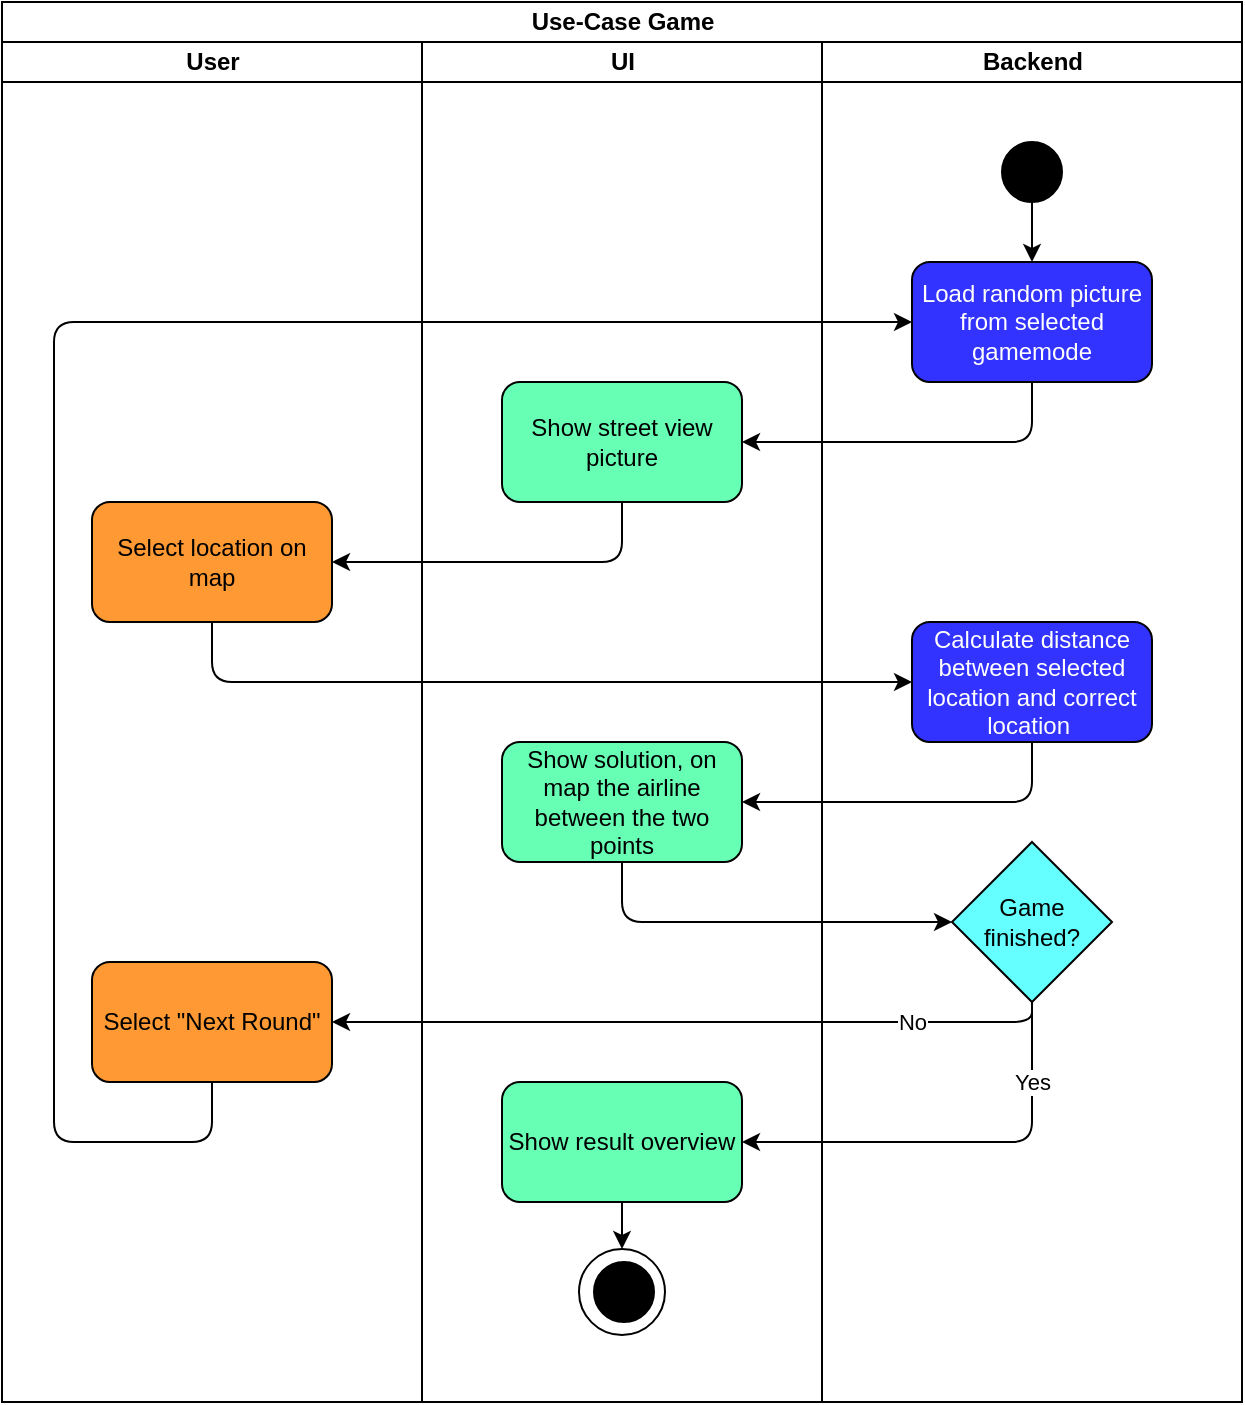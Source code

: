 <mxfile version="13.9.5" type="device"><diagram id="DR5nMQASU35WNRFTOiuM" name="Page-1"><mxGraphModel dx="1382" dy="764" grid="1" gridSize="10" guides="1" tooltips="1" connect="1" arrows="1" fold="1" page="1" pageScale="1" pageWidth="827" pageHeight="1169" math="0" shadow="0"><root><mxCell id="0"/><mxCell id="1" parent="0"/><mxCell id="ssRaBVb_2ZV8GVtvyjDG-2" value="Use-Case Game" style="swimlane;html=1;childLayout=stackLayout;resizeParent=1;resizeParentMax=0;startSize=20;" parent="1" vertex="1"><mxGeometry x="134" y="80" width="620" height="700" as="geometry"/></mxCell><mxCell id="ssRaBVb_2ZV8GVtvyjDG-3" value="User" style="swimlane;html=1;startSize=20;" parent="ssRaBVb_2ZV8GVtvyjDG-2" vertex="1"><mxGeometry y="20" width="210" height="680" as="geometry"/></mxCell><mxCell id="ssRaBVb_2ZV8GVtvyjDG-25" value="Select location on map" style="rounded=1;whiteSpace=wrap;html=1;fillColor=#FF9933;" parent="ssRaBVb_2ZV8GVtvyjDG-3" vertex="1"><mxGeometry x="45" y="230" width="120" height="60" as="geometry"/></mxCell><mxCell id="ucuEDN7LWqaBvXoojuFQ-13" value="Select &quot;Next Round&quot;" style="rounded=1;whiteSpace=wrap;html=1;fillColor=#FF9933;" vertex="1" parent="ssRaBVb_2ZV8GVtvyjDG-3"><mxGeometry x="45" y="460" width="120" height="60" as="geometry"/></mxCell><mxCell id="ssRaBVb_2ZV8GVtvyjDG-4" value="UI" style="swimlane;html=1;startSize=20;" parent="ssRaBVb_2ZV8GVtvyjDG-2" vertex="1"><mxGeometry x="210" y="20" width="200" height="680" as="geometry"/></mxCell><mxCell id="ssRaBVb_2ZV8GVtvyjDG-14" value="Show solution, on map the airline between the two points" style="rounded=1;whiteSpace=wrap;html=1;fillColor=#66FFB3;" parent="ssRaBVb_2ZV8GVtvyjDG-4" vertex="1"><mxGeometry x="40" y="350" width="120" height="60" as="geometry"/></mxCell><mxCell id="ssRaBVb_2ZV8GVtvyjDG-10" value="Show street view picture" style="rounded=1;whiteSpace=wrap;html=1;fillColor=#66FFB3;" parent="ssRaBVb_2ZV8GVtvyjDG-4" vertex="1"><mxGeometry x="40" y="170" width="120" height="60" as="geometry"/></mxCell><mxCell id="ucuEDN7LWqaBvXoojuFQ-16" value="Show result overview" style="rounded=1;whiteSpace=wrap;html=1;fillColor=#66FFB3;" vertex="1" parent="ssRaBVb_2ZV8GVtvyjDG-4"><mxGeometry x="40" y="520" width="120" height="60" as="geometry"/></mxCell><mxCell id="ucuEDN7LWqaBvXoojuFQ-21" value="" style="ellipse;whiteSpace=wrap;html=1;aspect=fixed;labelBackgroundColor=#000000;fillColor=#000000;" vertex="1" parent="ssRaBVb_2ZV8GVtvyjDG-4"><mxGeometry x="86" y="610" width="30" height="30" as="geometry"/></mxCell><mxCell id="ucuEDN7LWqaBvXoojuFQ-22" value="" style="ellipse;whiteSpace=wrap;html=1;aspect=fixed;labelBackgroundColor=#000000;fillColor=none;" vertex="1" parent="ssRaBVb_2ZV8GVtvyjDG-4"><mxGeometry x="78.5" y="603.5" width="43" height="43" as="geometry"/></mxCell><mxCell id="ucuEDN7LWqaBvXoojuFQ-24" value="" style="endArrow=classic;html=1;entryX=0.5;entryY=0;entryDx=0;entryDy=0;exitX=0.5;exitY=1;exitDx=0;exitDy=0;" edge="1" parent="ssRaBVb_2ZV8GVtvyjDG-4" source="ucuEDN7LWqaBvXoojuFQ-16" target="ucuEDN7LWqaBvXoojuFQ-22"><mxGeometry width="50" height="50" relative="1" as="geometry"><mxPoint x="106" y="360" as="sourcePoint"/><mxPoint x="156" y="310" as="targetPoint"/></mxGeometry></mxCell><mxCell id="ucuEDN7LWqaBvXoojuFQ-2" value="" style="endArrow=classic;html=1;entryX=1;entryY=0.5;entryDx=0;entryDy=0;exitX=0.5;exitY=1;exitDx=0;exitDy=0;" edge="1" parent="ssRaBVb_2ZV8GVtvyjDG-2" source="ssRaBVb_2ZV8GVtvyjDG-27" target="ssRaBVb_2ZV8GVtvyjDG-10"><mxGeometry width="50" height="50" relative="1" as="geometry"><mxPoint x="256" y="380" as="sourcePoint"/><mxPoint x="306" y="330" as="targetPoint"/><Array as="points"><mxPoint x="515" y="220"/></Array></mxGeometry></mxCell><mxCell id="ucuEDN7LWqaBvXoojuFQ-3" value="" style="endArrow=classic;html=1;entryX=1;entryY=0.5;entryDx=0;entryDy=0;exitX=0.5;exitY=1;exitDx=0;exitDy=0;" edge="1" parent="ssRaBVb_2ZV8GVtvyjDG-2" source="ssRaBVb_2ZV8GVtvyjDG-10" target="ssRaBVb_2ZV8GVtvyjDG-25"><mxGeometry width="50" height="50" relative="1" as="geometry"><mxPoint x="316" y="380" as="sourcePoint"/><mxPoint x="366" y="330" as="targetPoint"/><Array as="points"><mxPoint x="310" y="280"/></Array></mxGeometry></mxCell><mxCell id="ucuEDN7LWqaBvXoojuFQ-5" value="" style="endArrow=classic;html=1;exitX=0.5;exitY=1;exitDx=0;exitDy=0;entryX=1;entryY=0.5;entryDx=0;entryDy=0;" edge="1" parent="ssRaBVb_2ZV8GVtvyjDG-2" source="ssRaBVb_2ZV8GVtvyjDG-15" target="ssRaBVb_2ZV8GVtvyjDG-14"><mxGeometry width="50" height="50" relative="1" as="geometry"><mxPoint x="316" y="340" as="sourcePoint"/><mxPoint x="366" y="290" as="targetPoint"/><Array as="points"><mxPoint x="515" y="400"/></Array></mxGeometry></mxCell><mxCell id="ucuEDN7LWqaBvXoojuFQ-6" value="" style="endArrow=classic;html=1;exitX=0.5;exitY=1;exitDx=0;exitDy=0;entryX=0;entryY=0.5;entryDx=0;entryDy=0;" edge="1" parent="ssRaBVb_2ZV8GVtvyjDG-2" source="ssRaBVb_2ZV8GVtvyjDG-25" target="ssRaBVb_2ZV8GVtvyjDG-15"><mxGeometry width="50" height="50" relative="1" as="geometry"><mxPoint x="316" y="340" as="sourcePoint"/><mxPoint x="366" y="290" as="targetPoint"/><Array as="points"><mxPoint x="105" y="340"/></Array></mxGeometry></mxCell><mxCell id="ucuEDN7LWqaBvXoojuFQ-10" value="" style="endArrow=classic;html=1;exitX=0.5;exitY=1;exitDx=0;exitDy=0;entryX=0;entryY=0.5;entryDx=0;entryDy=0;" edge="1" parent="ssRaBVb_2ZV8GVtvyjDG-2" source="ssRaBVb_2ZV8GVtvyjDG-14" target="ucuEDN7LWqaBvXoojuFQ-9"><mxGeometry width="50" height="50" relative="1" as="geometry"><mxPoint x="316" y="330" as="sourcePoint"/><mxPoint x="366" y="280" as="targetPoint"/><Array as="points"><mxPoint x="310" y="460"/></Array></mxGeometry></mxCell><mxCell id="ucuEDN7LWqaBvXoojuFQ-14" value="" style="endArrow=classic;html=1;exitX=0.5;exitY=1;exitDx=0;exitDy=0;entryX=1;entryY=0.5;entryDx=0;entryDy=0;" edge="1" parent="ssRaBVb_2ZV8GVtvyjDG-2" source="ucuEDN7LWqaBvXoojuFQ-9" target="ucuEDN7LWqaBvXoojuFQ-13"><mxGeometry width="50" height="50" relative="1" as="geometry"><mxPoint x="316" y="340" as="sourcePoint"/><mxPoint x="366" y="290" as="targetPoint"/><Array as="points"><mxPoint x="515" y="510"/></Array></mxGeometry></mxCell><mxCell id="ucuEDN7LWqaBvXoojuFQ-15" value="No" style="edgeLabel;html=1;align=center;verticalAlign=middle;resizable=0;points=[];" vertex="1" connectable="0" parent="ucuEDN7LWqaBvXoojuFQ-14"><mxGeometry x="0.183" relative="1" as="geometry"><mxPoint x="143" as="offset"/></mxGeometry></mxCell><mxCell id="ucuEDN7LWqaBvXoojuFQ-17" value="" style="endArrow=classic;html=1;entryX=1;entryY=0.5;entryDx=0;entryDy=0;exitX=0.5;exitY=1;exitDx=0;exitDy=0;" edge="1" parent="ssRaBVb_2ZV8GVtvyjDG-2" source="ucuEDN7LWqaBvXoojuFQ-9" target="ucuEDN7LWqaBvXoojuFQ-16"><mxGeometry width="50" height="50" relative="1" as="geometry"><mxPoint x="316" y="340" as="sourcePoint"/><mxPoint x="366" y="290" as="targetPoint"/><Array as="points"><mxPoint x="515" y="570"/></Array></mxGeometry></mxCell><mxCell id="ucuEDN7LWqaBvXoojuFQ-18" value="Yes" style="edgeLabel;html=1;align=center;verticalAlign=middle;resizable=0;points=[];rotation=0;" vertex="1" connectable="0" parent="ucuEDN7LWqaBvXoojuFQ-17"><mxGeometry x="-0.553" y="4" relative="1" as="geometry"><mxPoint x="-4" y="-8" as="offset"/></mxGeometry></mxCell><mxCell id="ucuEDN7LWqaBvXoojuFQ-19" value="" style="endArrow=classic;html=1;exitX=0.5;exitY=1;exitDx=0;exitDy=0;entryX=0;entryY=0.5;entryDx=0;entryDy=0;" edge="1" parent="ssRaBVb_2ZV8GVtvyjDG-2" source="ucuEDN7LWqaBvXoojuFQ-13" target="ssRaBVb_2ZV8GVtvyjDG-27"><mxGeometry width="50" height="50" relative="1" as="geometry"><mxPoint x="316" y="340" as="sourcePoint"/><mxPoint x="366" y="290" as="targetPoint"/><Array as="points"><mxPoint x="105" y="570"/><mxPoint x="26" y="570"/><mxPoint x="26" y="160"/></Array></mxGeometry></mxCell><mxCell id="ssRaBVb_2ZV8GVtvyjDG-5" value="Backend" style="swimlane;html=1;startSize=20;" parent="ssRaBVb_2ZV8GVtvyjDG-2" vertex="1"><mxGeometry x="410" y="20" width="210" height="680" as="geometry"/></mxCell><mxCell id="ssRaBVb_2ZV8GVtvyjDG-27" value="Load random picture from selected gamemode" style="rounded=1;whiteSpace=wrap;html=1;fillColor=#3333FF;fontColor=#FFFFFF;" parent="ssRaBVb_2ZV8GVtvyjDG-5" vertex="1"><mxGeometry x="45" y="110" width="120" height="60" as="geometry"/></mxCell><mxCell id="ssRaBVb_2ZV8GVtvyjDG-15" value="Calculate distance between selected location and correct location&amp;nbsp;" style="rounded=1;whiteSpace=wrap;html=1;fillColor=#3333FF;fontColor=#FFFFFF;" parent="ssRaBVb_2ZV8GVtvyjDG-5" vertex="1"><mxGeometry x="45" y="290" width="120" height="60" as="geometry"/></mxCell><mxCell id="ucuEDN7LWqaBvXoojuFQ-9" value="Game finished?" style="rhombus;whiteSpace=wrap;html=1;fillColor=#66FFFF;" vertex="1" parent="ssRaBVb_2ZV8GVtvyjDG-5"><mxGeometry x="65" y="400" width="80" height="80" as="geometry"/></mxCell><mxCell id="ucuEDN7LWqaBvXoojuFQ-20" value="" style="ellipse;whiteSpace=wrap;html=1;aspect=fixed;fillColor=#000000;" vertex="1" parent="ssRaBVb_2ZV8GVtvyjDG-5"><mxGeometry x="90" y="50" width="30" height="30" as="geometry"/></mxCell><mxCell id="ucuEDN7LWqaBvXoojuFQ-23" value="" style="endArrow=classic;html=1;entryX=0.5;entryY=0;entryDx=0;entryDy=0;exitX=0.5;exitY=1;exitDx=0;exitDy=0;" edge="1" parent="ssRaBVb_2ZV8GVtvyjDG-5" source="ucuEDN7LWqaBvXoojuFQ-20" target="ssRaBVb_2ZV8GVtvyjDG-27"><mxGeometry width="50" height="50" relative="1" as="geometry"><mxPoint x="-94" y="360" as="sourcePoint"/><mxPoint x="-44" y="310" as="targetPoint"/></mxGeometry></mxCell></root></mxGraphModel></diagram></mxfile>
